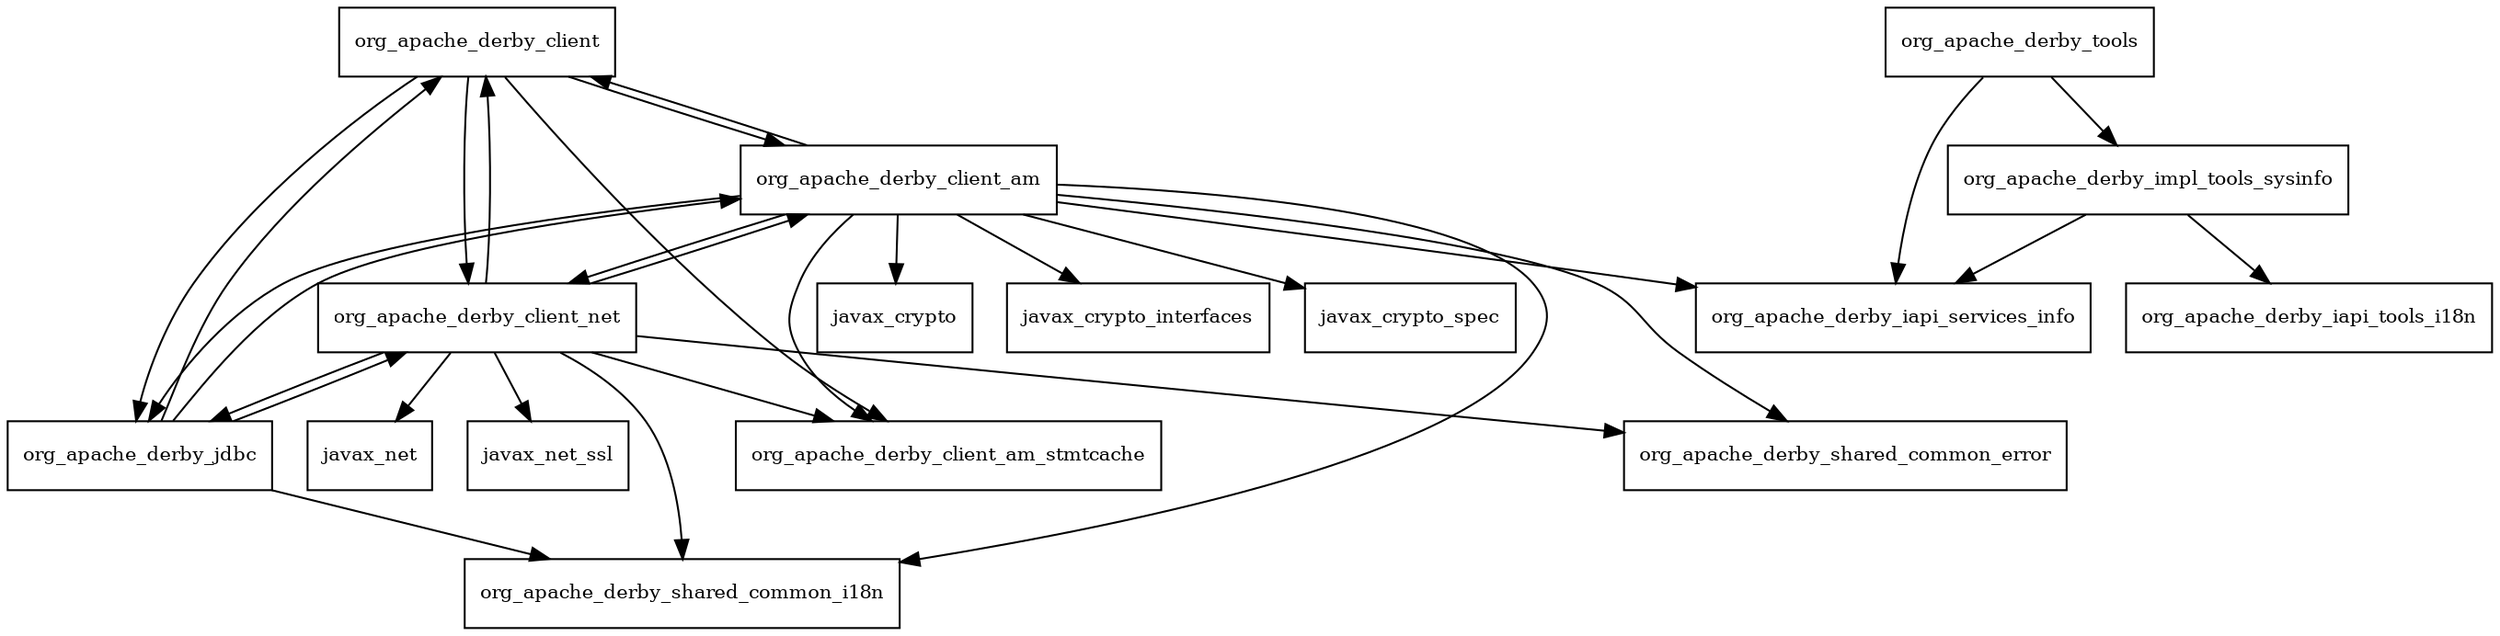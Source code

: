 digraph derbyclient_package_dependencies {
  node [shape = box, fontsize=10.0];
  org_apache_derby_client -> org_apache_derby_client_am;
  org_apache_derby_client -> org_apache_derby_client_am_stmtcache;
  org_apache_derby_client -> org_apache_derby_client_net;
  org_apache_derby_client -> org_apache_derby_jdbc;
  org_apache_derby_client_am -> javax_crypto;
  org_apache_derby_client_am -> javax_crypto_interfaces;
  org_apache_derby_client_am -> javax_crypto_spec;
  org_apache_derby_client_am -> org_apache_derby_client;
  org_apache_derby_client_am -> org_apache_derby_client_am_stmtcache;
  org_apache_derby_client_am -> org_apache_derby_client_net;
  org_apache_derby_client_am -> org_apache_derby_iapi_services_info;
  org_apache_derby_client_am -> org_apache_derby_jdbc;
  org_apache_derby_client_am -> org_apache_derby_shared_common_error;
  org_apache_derby_client_am -> org_apache_derby_shared_common_i18n;
  org_apache_derby_client_net -> javax_net;
  org_apache_derby_client_net -> javax_net_ssl;
  org_apache_derby_client_net -> org_apache_derby_client;
  org_apache_derby_client_net -> org_apache_derby_client_am;
  org_apache_derby_client_net -> org_apache_derby_client_am_stmtcache;
  org_apache_derby_client_net -> org_apache_derby_jdbc;
  org_apache_derby_client_net -> org_apache_derby_shared_common_error;
  org_apache_derby_client_net -> org_apache_derby_shared_common_i18n;
  org_apache_derby_impl_tools_sysinfo -> org_apache_derby_iapi_services_info;
  org_apache_derby_impl_tools_sysinfo -> org_apache_derby_iapi_tools_i18n;
  org_apache_derby_jdbc -> org_apache_derby_client;
  org_apache_derby_jdbc -> org_apache_derby_client_am;
  org_apache_derby_jdbc -> org_apache_derby_client_net;
  org_apache_derby_jdbc -> org_apache_derby_shared_common_i18n;
  org_apache_derby_tools -> org_apache_derby_iapi_services_info;
  org_apache_derby_tools -> org_apache_derby_impl_tools_sysinfo;
}
